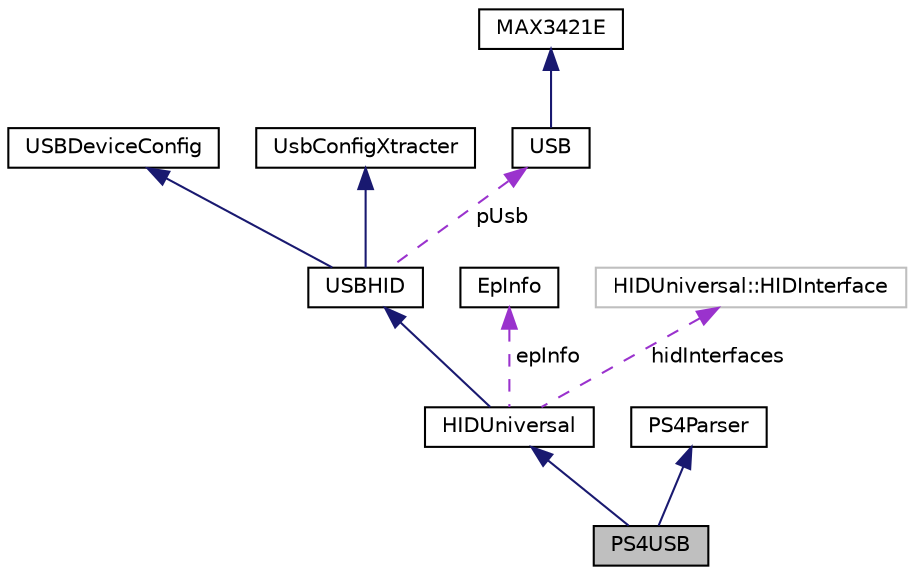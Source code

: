 digraph "PS4USB"
{
  edge [fontname="Helvetica",fontsize="10",labelfontname="Helvetica",labelfontsize="10"];
  node [fontname="Helvetica",fontsize="10",shape=record];
  Node1 [label="PS4USB",height=0.2,width=0.4,color="black", fillcolor="grey75", style="filled" fontcolor="black"];
  Node2 -> Node1 [dir="back",color="midnightblue",fontsize="10",style="solid",fontname="Helvetica"];
  Node2 [label="HIDUniversal",height=0.2,width=0.4,color="black", fillcolor="white", style="filled",URL="$class_h_i_d_universal.html"];
  Node3 -> Node2 [dir="back",color="midnightblue",fontsize="10",style="solid",fontname="Helvetica"];
  Node3 [label="USBHID",height=0.2,width=0.4,color="black", fillcolor="white", style="filled",URL="$class_u_s_b_h_i_d.html"];
  Node4 -> Node3 [dir="back",color="midnightblue",fontsize="10",style="solid",fontname="Helvetica"];
  Node4 [label="USBDeviceConfig",height=0.2,width=0.4,color="black", fillcolor="white", style="filled",URL="$class_u_s_b_device_config.html"];
  Node5 -> Node3 [dir="back",color="midnightblue",fontsize="10",style="solid",fontname="Helvetica"];
  Node5 [label="UsbConfigXtracter",height=0.2,width=0.4,color="black", fillcolor="white", style="filled",URL="$class_usb_config_xtracter.html"];
  Node6 -> Node3 [dir="back",color="darkorchid3",fontsize="10",style="dashed",label=" pUsb" ,fontname="Helvetica"];
  Node6 [label="USB",height=0.2,width=0.4,color="black", fillcolor="white", style="filled",URL="$class_u_s_b.html"];
  Node7 -> Node6 [dir="back",color="midnightblue",fontsize="10",style="solid",fontname="Helvetica"];
  Node7 [label="MAX3421E",height=0.2,width=0.4,color="black", fillcolor="white", style="filled",URL="$class_m_a_x3421e.html"];
  Node8 -> Node2 [dir="back",color="darkorchid3",fontsize="10",style="dashed",label=" epInfo" ,fontname="Helvetica"];
  Node8 [label="EpInfo",height=0.2,width=0.4,color="black", fillcolor="white", style="filled",URL="$struct_ep_info.html"];
  Node9 -> Node2 [dir="back",color="darkorchid3",fontsize="10",style="dashed",label=" hidInterfaces" ,fontname="Helvetica"];
  Node9 [label="HIDUniversal::HIDInterface",height=0.2,width=0.4,color="grey75", fillcolor="white", style="filled"];
  Node10 -> Node1 [dir="back",color="midnightblue",fontsize="10",style="solid",fontname="Helvetica"];
  Node10 [label="PS4Parser",height=0.2,width=0.4,color="black", fillcolor="white", style="filled",URL="$class_p_s4_parser.html"];
}
